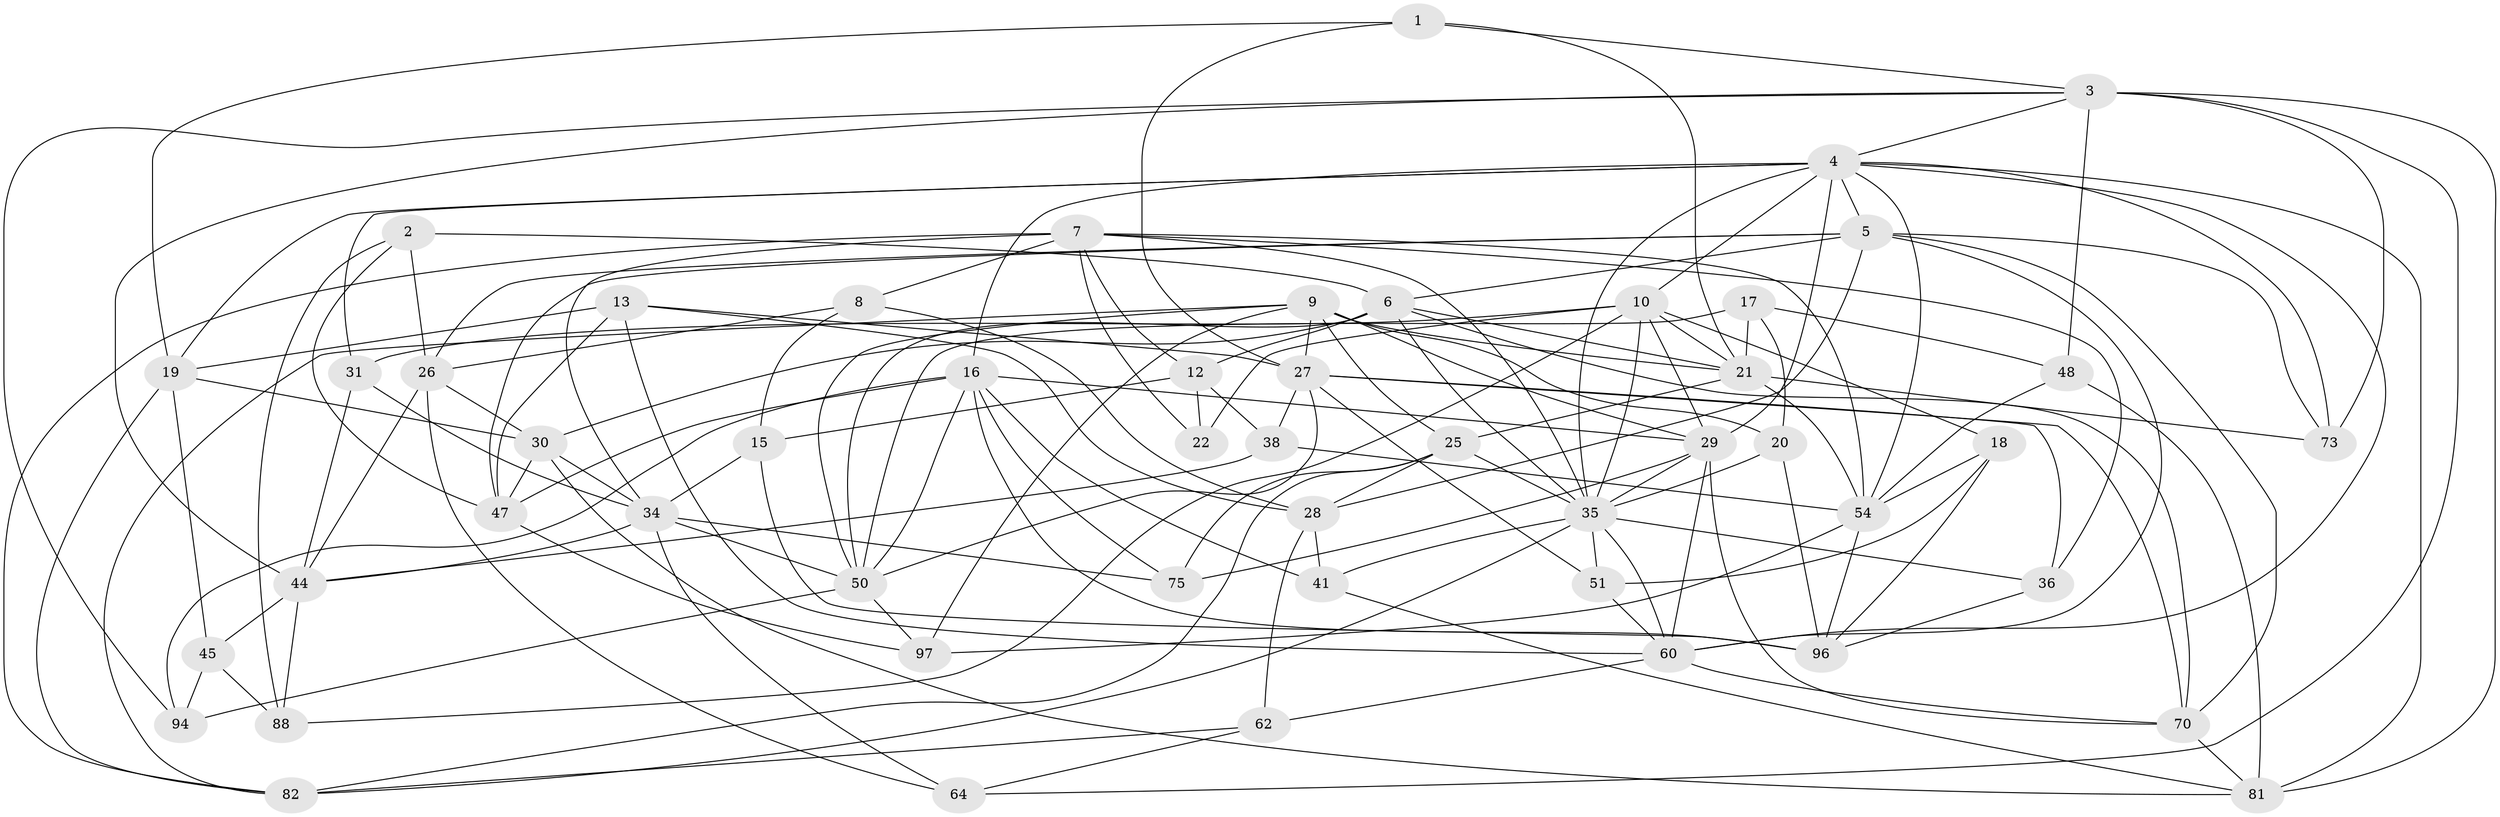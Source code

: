 // original degree distribution, {4: 1.0}
// Generated by graph-tools (version 1.1) at 2025/16/03/09/25 04:16:44]
// undirected, 51 vertices, 150 edges
graph export_dot {
graph [start="1"]
  node [color=gray90,style=filled];
  1;
  2;
  3 [super="+76"];
  4 [super="+37+58+40"];
  5 [super="+24+43"];
  6 [super="+57"];
  7 [super="+11+49"];
  8;
  9 [super="+53+91"];
  10 [super="+14"];
  12 [super="+32"];
  13 [super="+23"];
  15;
  16 [super="+66"];
  17;
  18;
  19 [super="+33"];
  20;
  21 [super="+77+39"];
  22;
  25 [super="+83"];
  26 [super="+78"];
  27 [super="+42+63"];
  28 [super="+87"];
  29 [super="+103+93"];
  30 [super="+59"];
  31;
  34 [super="+85+68"];
  35 [super="+69+61"];
  36;
  38;
  41;
  44 [super="+56+71"];
  45 [super="+86"];
  47 [super="+74"];
  48;
  50 [super="+102+52"];
  51;
  54 [super="+55"];
  60 [super="+79"];
  62;
  64;
  70 [super="+89"];
  73;
  75;
  81 [super="+84"];
  82 [super="+100"];
  88;
  94;
  96 [super="+99"];
  97;
  1 -- 21;
  1 -- 27;
  1 -- 3;
  1 -- 19;
  2 -- 88;
  2 -- 47;
  2 -- 26;
  2 -- 6;
  3 -- 81;
  3 -- 94;
  3 -- 64;
  3 -- 48;
  3 -- 4;
  3 -- 73;
  3 -- 44;
  4 -- 54;
  4 -- 73;
  4 -- 60;
  4 -- 81;
  4 -- 19;
  4 -- 5;
  4 -- 31;
  4 -- 10;
  4 -- 16;
  4 -- 35;
  4 -- 29;
  5 -- 73;
  5 -- 60;
  5 -- 6;
  5 -- 28;
  5 -- 26;
  5 -- 70;
  5 -- 47;
  6 -- 30;
  6 -- 70;
  6 -- 35;
  6 -- 50;
  6 -- 21;
  6 -- 12;
  7 -- 82;
  7 -- 22;
  7 -- 34;
  7 -- 54;
  7 -- 8;
  7 -- 36;
  7 -- 35;
  7 -- 12;
  8 -- 26;
  8 -- 28;
  8 -- 15;
  9 -- 20;
  9 -- 50;
  9 -- 82;
  9 -- 25;
  9 -- 29;
  9 -- 97;
  9 -- 27;
  9 -- 21;
  10 -- 22;
  10 -- 31;
  10 -- 21;
  10 -- 18;
  10 -- 88;
  10 -- 29;
  10 -- 35;
  12 -- 38;
  12 -- 22 [weight=2];
  12 -- 15;
  13 -- 19 [weight=2];
  13 -- 47;
  13 -- 27;
  13 -- 28;
  13 -- 60;
  15 -- 96;
  15 -- 34;
  16 -- 47;
  16 -- 94;
  16 -- 50;
  16 -- 96;
  16 -- 41;
  16 -- 75;
  16 -- 29;
  17 -- 48;
  17 -- 20;
  17 -- 50;
  17 -- 21;
  18 -- 51;
  18 -- 96;
  18 -- 54;
  19 -- 45 [weight=2];
  19 -- 82;
  19 -- 30;
  20 -- 96;
  20 -- 35;
  21 -- 73;
  21 -- 25;
  21 -- 54;
  25 -- 75;
  25 -- 82;
  25 -- 28;
  25 -- 35;
  26 -- 30;
  26 -- 64;
  26 -- 44;
  27 -- 51;
  27 -- 50;
  27 -- 36;
  27 -- 38;
  27 -- 70;
  28 -- 62;
  28 -- 41;
  29 -- 75;
  29 -- 70;
  29 -- 35;
  29 -- 60;
  30 -- 81;
  30 -- 47;
  30 -- 34;
  31 -- 44;
  31 -- 34;
  34 -- 64;
  34 -- 44;
  34 -- 75;
  34 -- 50;
  35 -- 60;
  35 -- 36;
  35 -- 82;
  35 -- 51;
  35 -- 41;
  36 -- 96;
  38 -- 54;
  38 -- 44;
  41 -- 81;
  44 -- 45 [weight=2];
  44 -- 88;
  45 -- 88;
  45 -- 94;
  47 -- 97;
  48 -- 81;
  48 -- 54;
  50 -- 94;
  50 -- 97;
  51 -- 60;
  54 -- 96;
  54 -- 97;
  60 -- 62;
  60 -- 70;
  62 -- 82;
  62 -- 64;
  70 -- 81;
}
